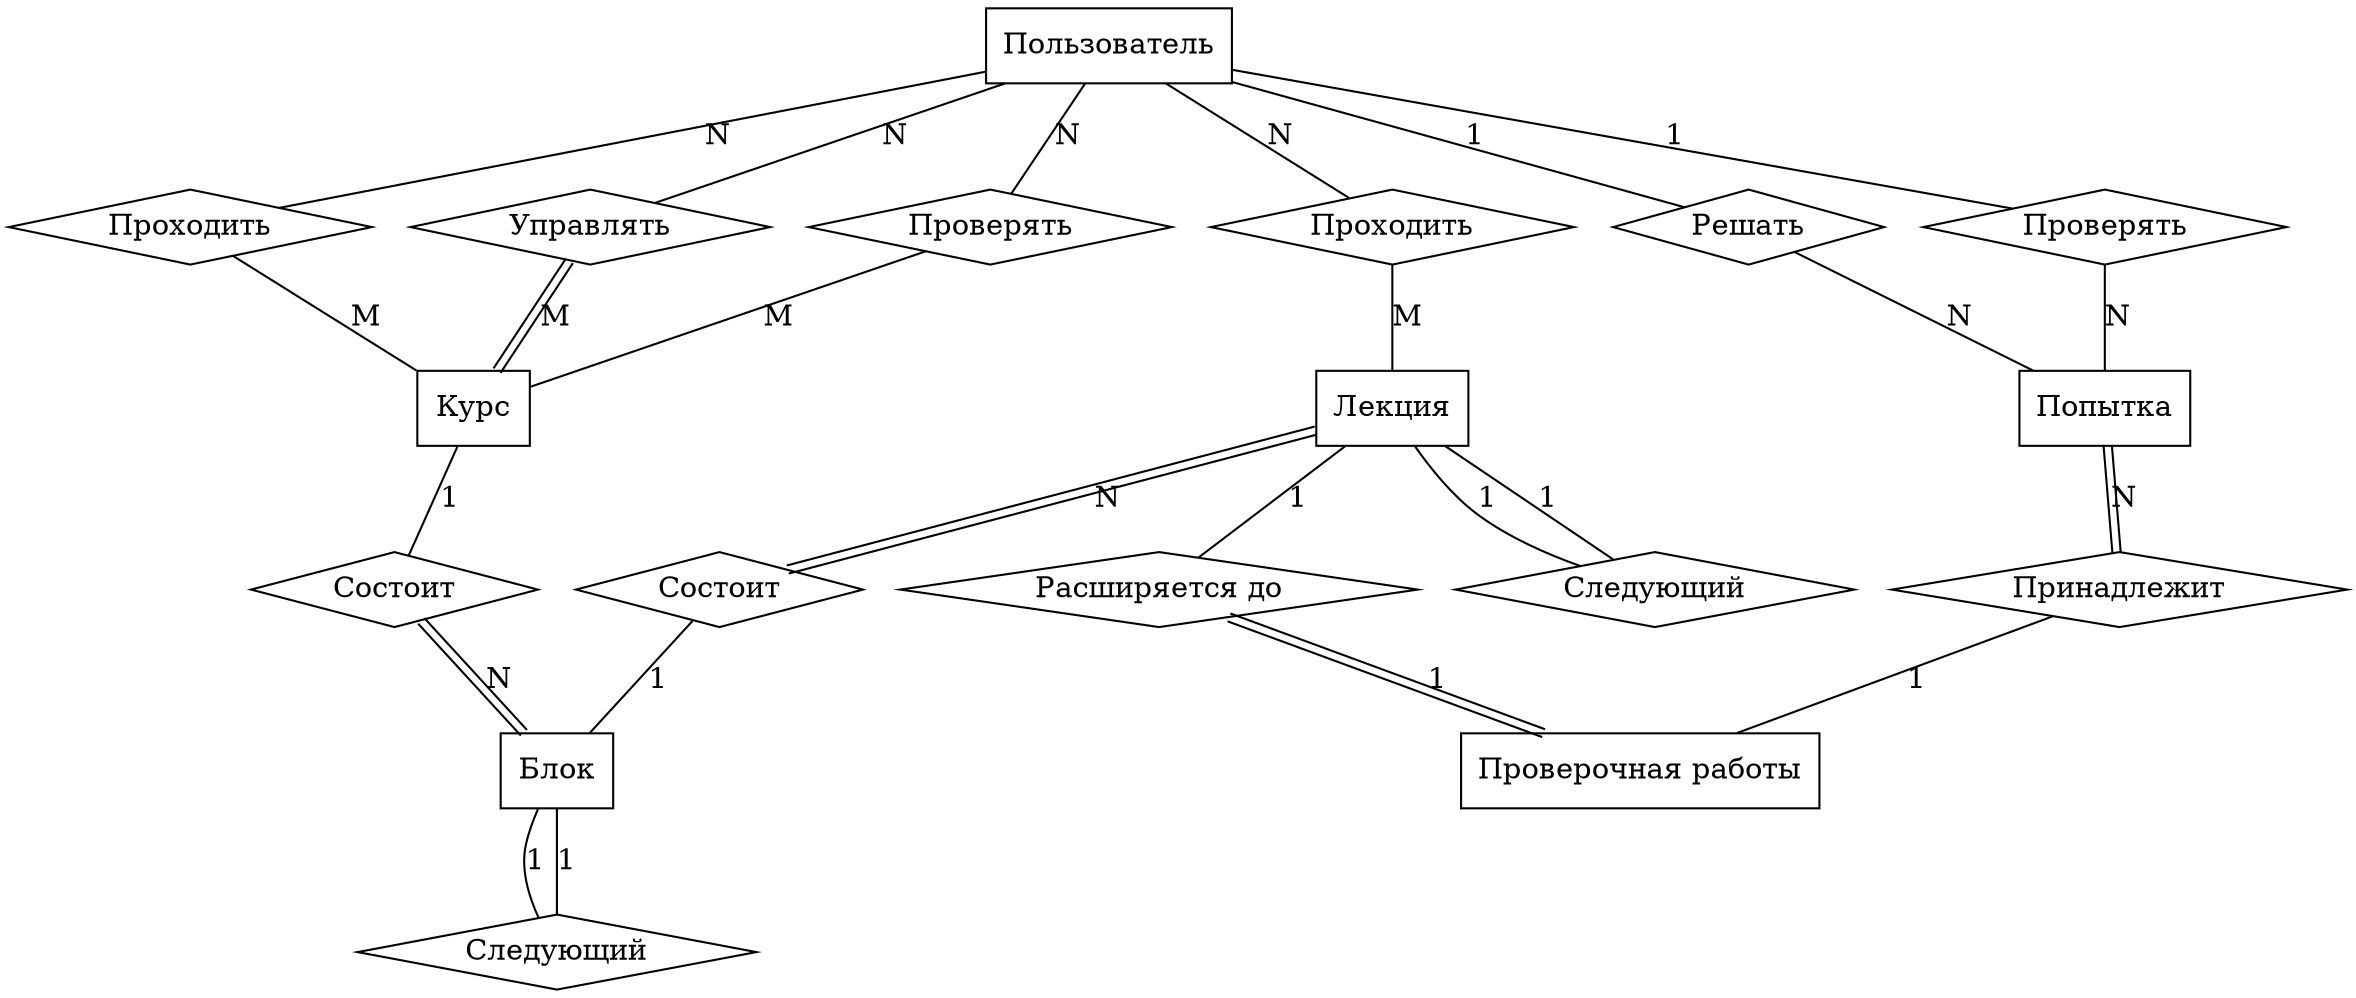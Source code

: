 graph ERD {

  //graph [ ranksep="0"];
  //rankdir=LR;

  User [ label="Пользователь" shape = "box" ];
  Course [ label="Курс" shape = "box" ];
  Block [ label="Блок" shape = "box" ];
  Task [ label="Проверочная работы" shape = "box" ];
  Solution [ label="Попытка" shape = "box" ];
  Lecture [ label="Лекция" shape = "box" ];

  UserCourseSolve [ label="Проходить" shape = "diamond" ];
  UserCourseControl [ label="Управлять" shape = "diamond" ];
  UserCourseCheck [ label="Проверять" shape = "diamond" ];
  CourseBlock [ label="Состоит" shape = "diamond" ];
  BlockLecture [ label="Состоит" shape = "diamond" ];
  LectureTask [ label="Расширяется до" shape = "diamond" ];
  BlockNext [ label="Следующий" shape = "diamond" ];
  LectureNext [ label="Следующий" shape = "diamond" ];
  LectureUser [ label="Проходить" shape = "diamond" ];
  TaskSolution [ label="Принадлежит" shape = "diamond" ];
  UserSolutionSolve [ label="Решать" shape = "diamond" ];
  UserSolutionCheck [ label="Проверять" shape = "diamond" ];
  
  //{rank = same; UserCourseSolve; UserCourseControl; UserCourseCheck; LectureUser; UserSolutionSolve; UserSolutionCheck;}
  //{rank = same; Block;Task;}
  //{rank = same; CourseBlock;BlockLecture;LectureTask;}
  
  User -- UserCourseSolve[label = N];
  UserCourseSolve -- Course[label = M]; 
  User -- UserCourseControl[label = N];
  UserCourseControl-- Course[color="black:invis:black" label=M] ; 
  User -- UserCourseCheck[label = N];
  UserCourseCheck -- Course[label = M]; 
  User -- UserSolutionSolve[label = 1];
  UserSolutionSolve -- Solution[label = N];
  User -- UserSolutionCheck[label = 1];
  UserSolutionCheck -- Solution[label = N];
  User -- LectureUser[label = N];
  LectureUser -- Lecture[label = M];
  
  Course -- CourseBlock[label = 1];
  CourseBlock -- Block[color = "black:invis:black" label=N] ; 
  
  BlockLecture -- Block[label = 1];
  Lecture -- LectureTask[label = 1];
  
  Lecture -- BlockLecture [color = "black:invis:black" label=N] ; 
  LectureTask -- Task[color = "black:invis:black" label=1] ; 
  
  TaskSolution -- Task[label = 1];
  Solution -- TaskSolution[color = "black:invis:black" label=N] ; 
  
  // loopback TaskNext
  Block -- BlockNext [label=1] ; 
  BlockNext -- Block [label=1] ; 
  
  LectureNext -- Lecture [label=1] ; 
  Lecture -- LectureNext [label=1] ; 
}